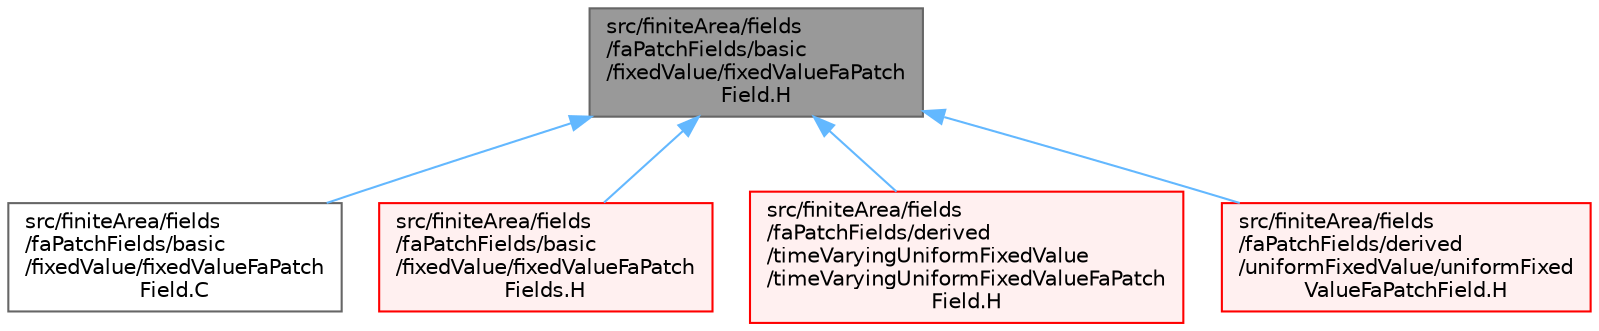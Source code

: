 digraph "src/finiteArea/fields/faPatchFields/basic/fixedValue/fixedValueFaPatchField.H"
{
 // LATEX_PDF_SIZE
  bgcolor="transparent";
  edge [fontname=Helvetica,fontsize=10,labelfontname=Helvetica,labelfontsize=10];
  node [fontname=Helvetica,fontsize=10,shape=box,height=0.2,width=0.4];
  Node1 [id="Node000001",label="src/finiteArea/fields\l/faPatchFields/basic\l/fixedValue/fixedValueFaPatch\lField.H",height=0.2,width=0.4,color="gray40", fillcolor="grey60", style="filled", fontcolor="black",tooltip=" "];
  Node1 -> Node2 [id="edge1_Node000001_Node000002",dir="back",color="steelblue1",style="solid",tooltip=" "];
  Node2 [id="Node000002",label="src/finiteArea/fields\l/faPatchFields/basic\l/fixedValue/fixedValueFaPatch\lField.C",height=0.2,width=0.4,color="grey40", fillcolor="white", style="filled",URL="$fixedValueFaPatchField_8C.html",tooltip=" "];
  Node1 -> Node3 [id="edge2_Node000001_Node000003",dir="back",color="steelblue1",style="solid",tooltip=" "];
  Node3 [id="Node000003",label="src/finiteArea/fields\l/faPatchFields/basic\l/fixedValue/fixedValueFaPatch\lFields.H",height=0.2,width=0.4,color="red", fillcolor="#FFF0F0", style="filled",URL="$fixedValueFaPatchFields_8H.html",tooltip=" "];
  Node1 -> Node11 [id="edge3_Node000001_Node000011",dir="back",color="steelblue1",style="solid",tooltip=" "];
  Node11 [id="Node000011",label="src/finiteArea/fields\l/faPatchFields/derived\l/timeVaryingUniformFixedValue\l/timeVaryingUniformFixedValueFaPatch\lField.H",height=0.2,width=0.4,color="red", fillcolor="#FFF0F0", style="filled",URL="$timeVaryingUniformFixedValueFaPatchField_8H.html",tooltip=" "];
  Node1 -> Node14 [id="edge4_Node000001_Node000014",dir="back",color="steelblue1",style="solid",tooltip=" "];
  Node14 [id="Node000014",label="src/finiteArea/fields\l/faPatchFields/derived\l/uniformFixedValue/uniformFixed\lValueFaPatchField.H",height=0.2,width=0.4,color="red", fillcolor="#FFF0F0", style="filled",URL="$uniformFixedValueFaPatchField_8H.html",tooltip=" "];
}
